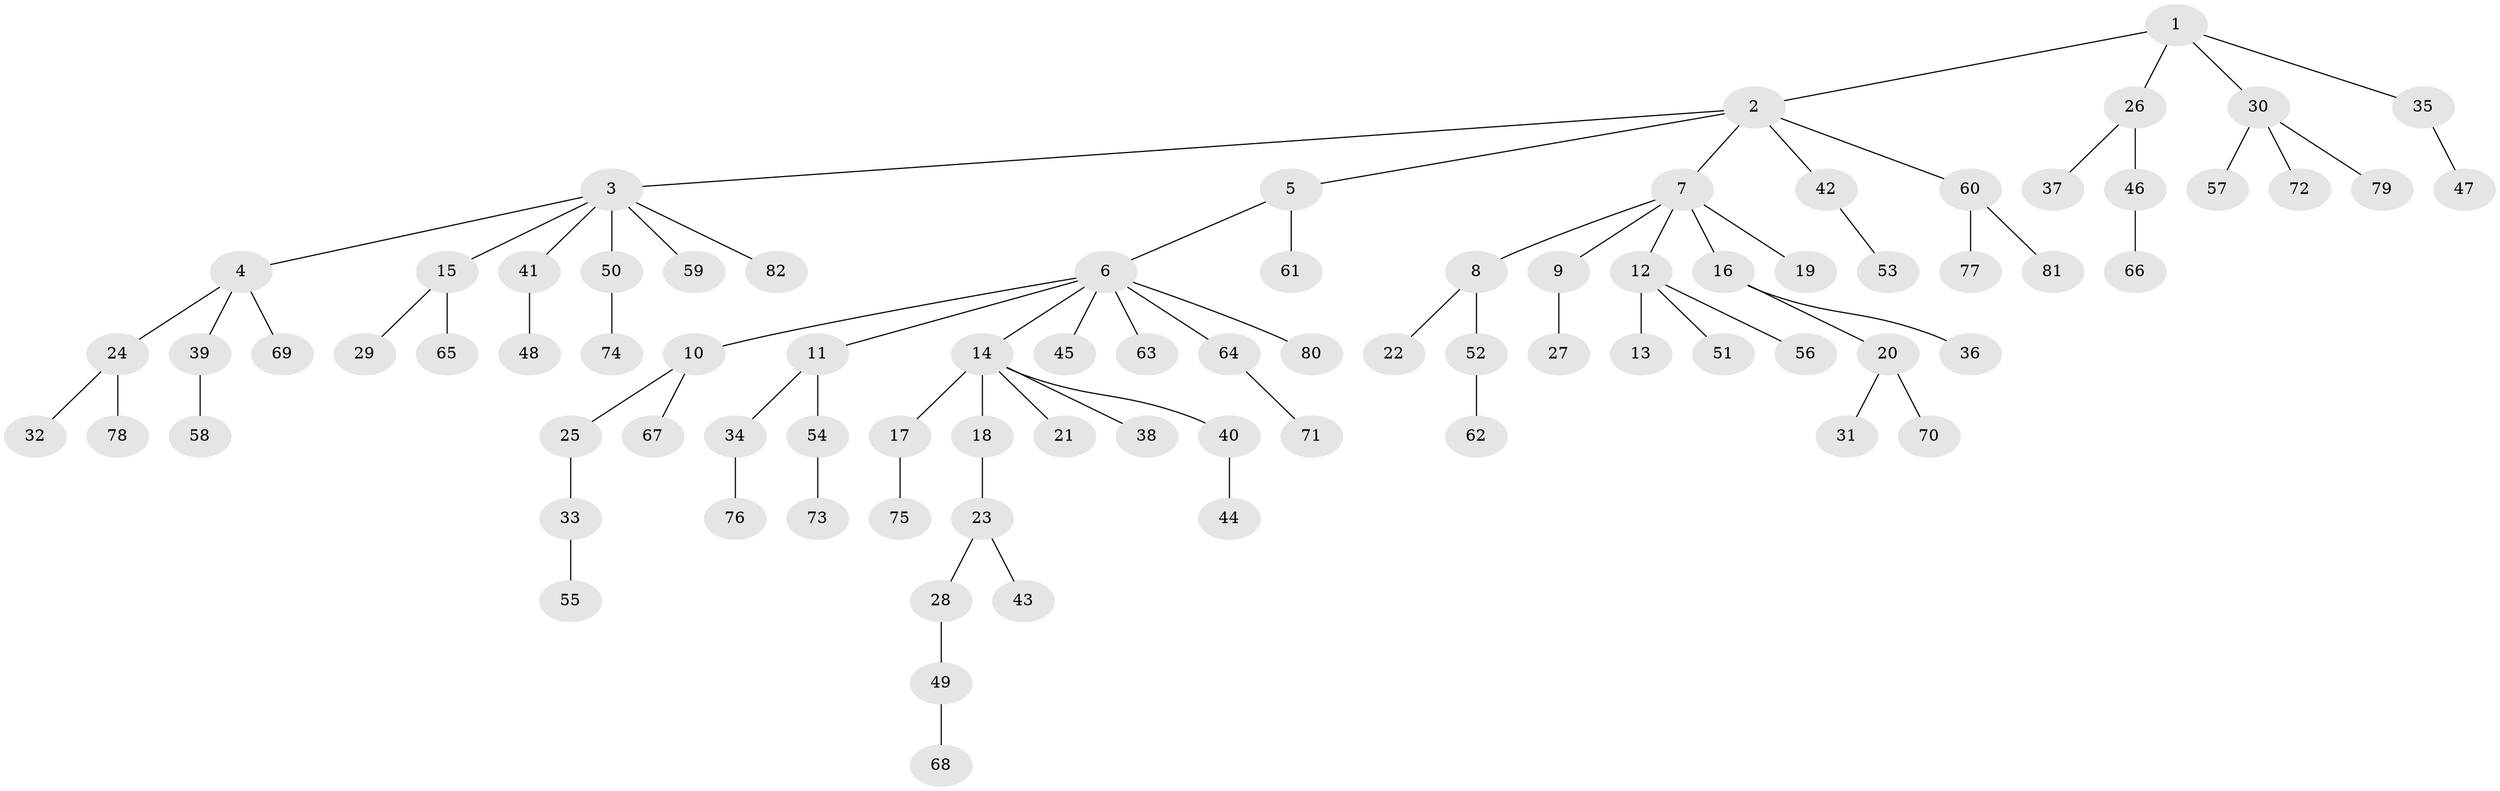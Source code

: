 // Generated by graph-tools (version 1.1) at 2025/37/03/09/25 02:37:03]
// undirected, 82 vertices, 81 edges
graph export_dot {
graph [start="1"]
  node [color=gray90,style=filled];
  1;
  2;
  3;
  4;
  5;
  6;
  7;
  8;
  9;
  10;
  11;
  12;
  13;
  14;
  15;
  16;
  17;
  18;
  19;
  20;
  21;
  22;
  23;
  24;
  25;
  26;
  27;
  28;
  29;
  30;
  31;
  32;
  33;
  34;
  35;
  36;
  37;
  38;
  39;
  40;
  41;
  42;
  43;
  44;
  45;
  46;
  47;
  48;
  49;
  50;
  51;
  52;
  53;
  54;
  55;
  56;
  57;
  58;
  59;
  60;
  61;
  62;
  63;
  64;
  65;
  66;
  67;
  68;
  69;
  70;
  71;
  72;
  73;
  74;
  75;
  76;
  77;
  78;
  79;
  80;
  81;
  82;
  1 -- 2;
  1 -- 26;
  1 -- 30;
  1 -- 35;
  2 -- 3;
  2 -- 5;
  2 -- 7;
  2 -- 42;
  2 -- 60;
  3 -- 4;
  3 -- 15;
  3 -- 41;
  3 -- 50;
  3 -- 59;
  3 -- 82;
  4 -- 24;
  4 -- 39;
  4 -- 69;
  5 -- 6;
  5 -- 61;
  6 -- 10;
  6 -- 11;
  6 -- 14;
  6 -- 45;
  6 -- 63;
  6 -- 64;
  6 -- 80;
  7 -- 8;
  7 -- 9;
  7 -- 12;
  7 -- 16;
  7 -- 19;
  8 -- 22;
  8 -- 52;
  9 -- 27;
  10 -- 25;
  10 -- 67;
  11 -- 34;
  11 -- 54;
  12 -- 13;
  12 -- 51;
  12 -- 56;
  14 -- 17;
  14 -- 18;
  14 -- 21;
  14 -- 38;
  14 -- 40;
  15 -- 29;
  15 -- 65;
  16 -- 20;
  16 -- 36;
  17 -- 75;
  18 -- 23;
  20 -- 31;
  20 -- 70;
  23 -- 28;
  23 -- 43;
  24 -- 32;
  24 -- 78;
  25 -- 33;
  26 -- 37;
  26 -- 46;
  28 -- 49;
  30 -- 57;
  30 -- 72;
  30 -- 79;
  33 -- 55;
  34 -- 76;
  35 -- 47;
  39 -- 58;
  40 -- 44;
  41 -- 48;
  42 -- 53;
  46 -- 66;
  49 -- 68;
  50 -- 74;
  52 -- 62;
  54 -- 73;
  60 -- 77;
  60 -- 81;
  64 -- 71;
}
